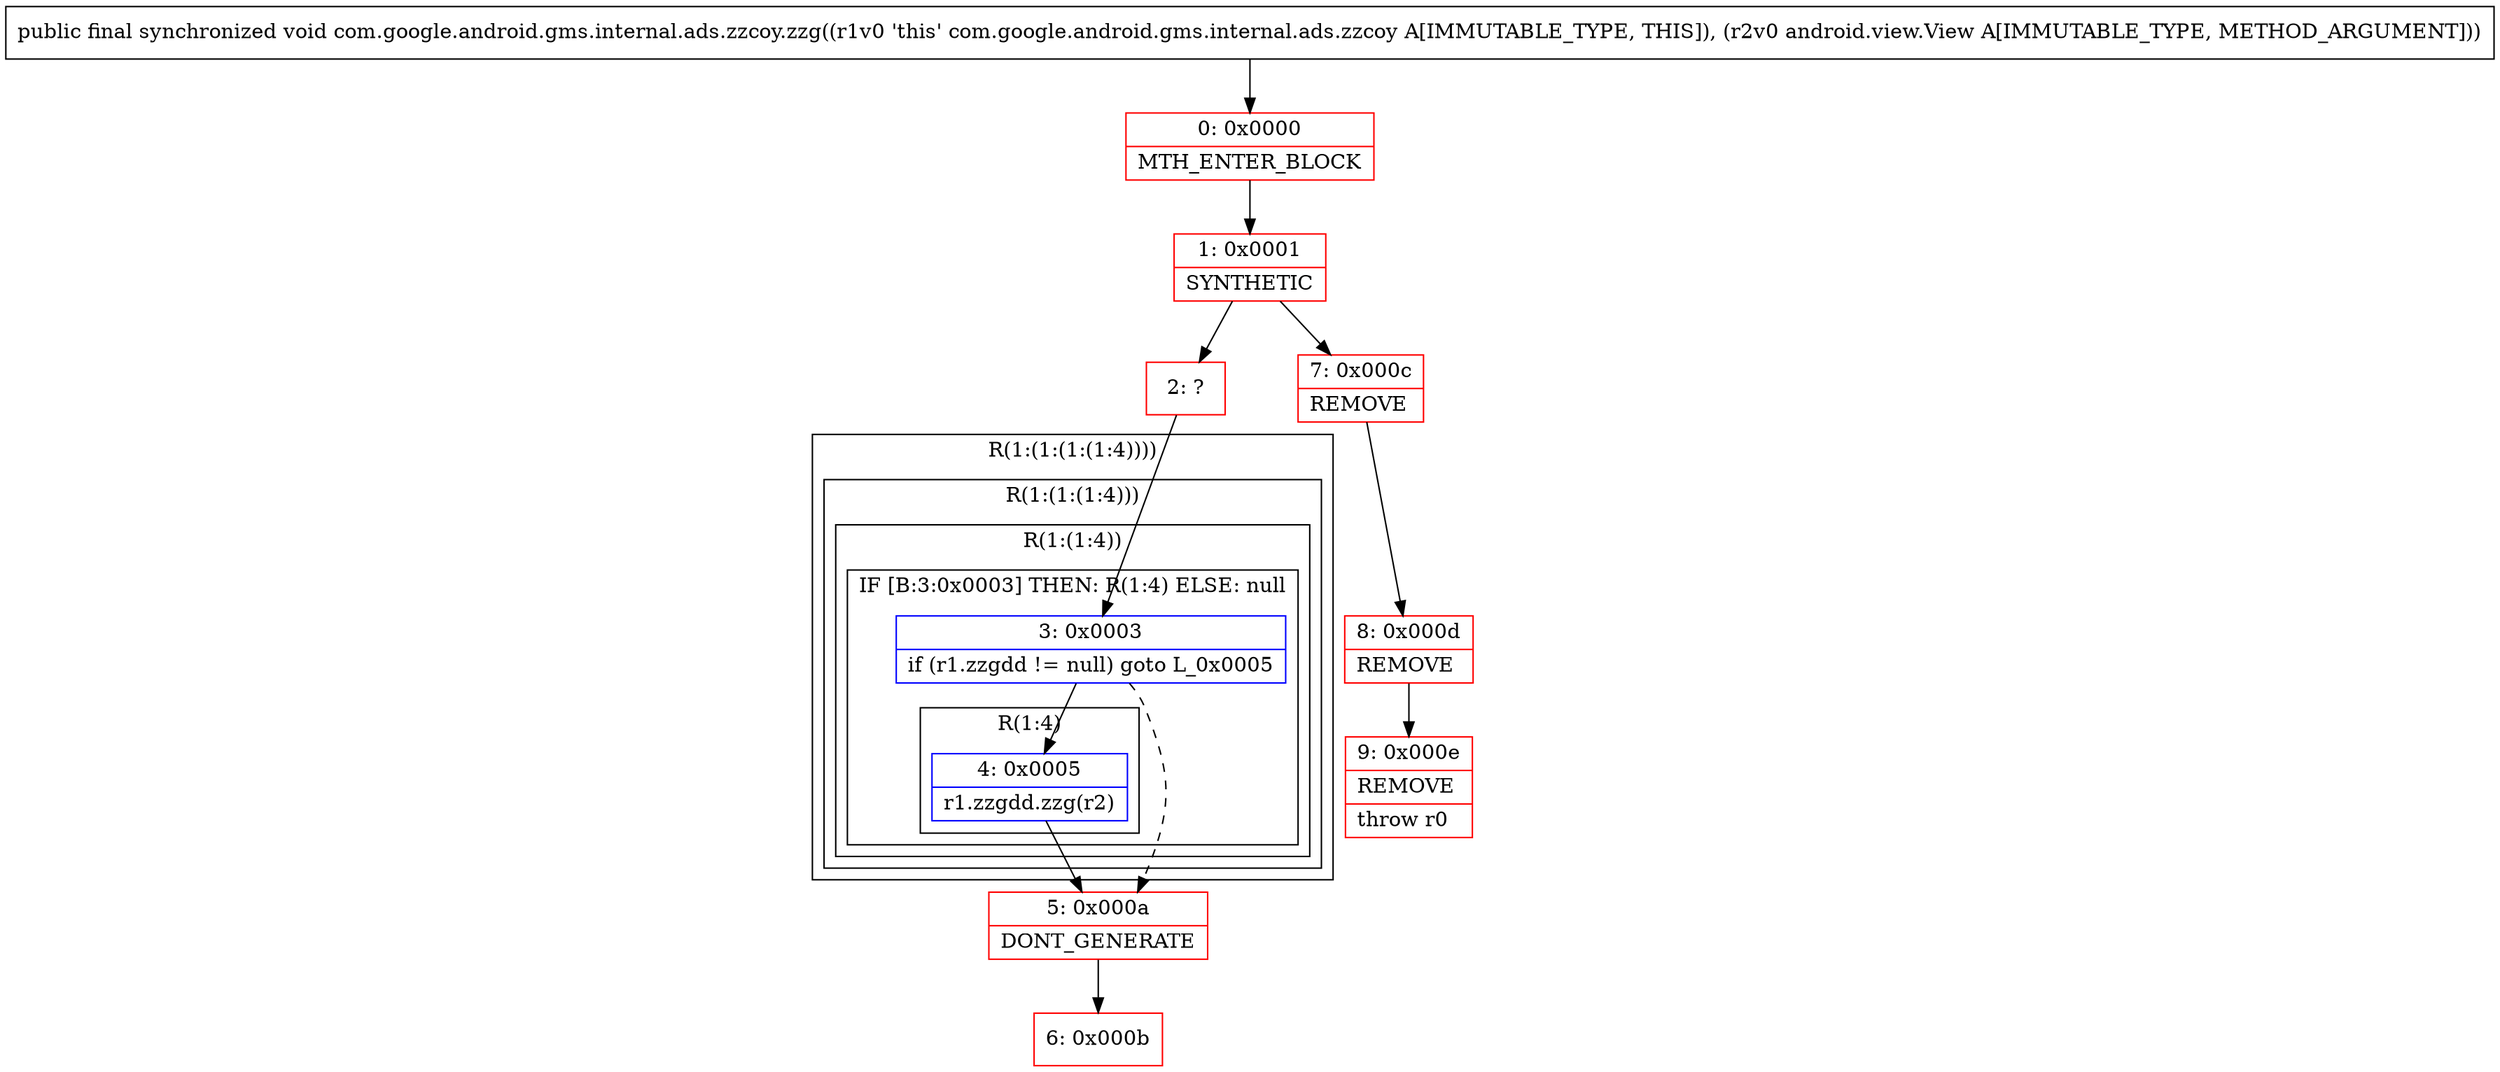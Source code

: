 digraph "CFG forcom.google.android.gms.internal.ads.zzcoy.zzg(Landroid\/view\/View;)V" {
subgraph cluster_Region_1515489251 {
label = "R(1:(1:(1:(1:4))))";
node [shape=record,color=blue];
subgraph cluster_Region_766514430 {
label = "R(1:(1:(1:4)))";
node [shape=record,color=blue];
subgraph cluster_Region_1170520196 {
label = "R(1:(1:4))";
node [shape=record,color=blue];
subgraph cluster_IfRegion_376876713 {
label = "IF [B:3:0x0003] THEN: R(1:4) ELSE: null";
node [shape=record,color=blue];
Node_3 [shape=record,label="{3\:\ 0x0003|if (r1.zzgdd != null) goto L_0x0005\l}"];
subgraph cluster_Region_1759729691 {
label = "R(1:4)";
node [shape=record,color=blue];
Node_4 [shape=record,label="{4\:\ 0x0005|r1.zzgdd.zzg(r2)\l}"];
}
}
}
}
}
Node_0 [shape=record,color=red,label="{0\:\ 0x0000|MTH_ENTER_BLOCK\l}"];
Node_1 [shape=record,color=red,label="{1\:\ 0x0001|SYNTHETIC\l}"];
Node_2 [shape=record,color=red,label="{2\:\ ?}"];
Node_5 [shape=record,color=red,label="{5\:\ 0x000a|DONT_GENERATE\l}"];
Node_6 [shape=record,color=red,label="{6\:\ 0x000b}"];
Node_7 [shape=record,color=red,label="{7\:\ 0x000c|REMOVE\l}"];
Node_8 [shape=record,color=red,label="{8\:\ 0x000d|REMOVE\l}"];
Node_9 [shape=record,color=red,label="{9\:\ 0x000e|REMOVE\l|throw r0\l}"];
MethodNode[shape=record,label="{public final synchronized void com.google.android.gms.internal.ads.zzcoy.zzg((r1v0 'this' com.google.android.gms.internal.ads.zzcoy A[IMMUTABLE_TYPE, THIS]), (r2v0 android.view.View A[IMMUTABLE_TYPE, METHOD_ARGUMENT])) }"];
MethodNode -> Node_0;
Node_3 -> Node_4;
Node_3 -> Node_5[style=dashed];
Node_4 -> Node_5;
Node_0 -> Node_1;
Node_1 -> Node_2;
Node_1 -> Node_7;
Node_2 -> Node_3;
Node_5 -> Node_6;
Node_7 -> Node_8;
Node_8 -> Node_9;
}

